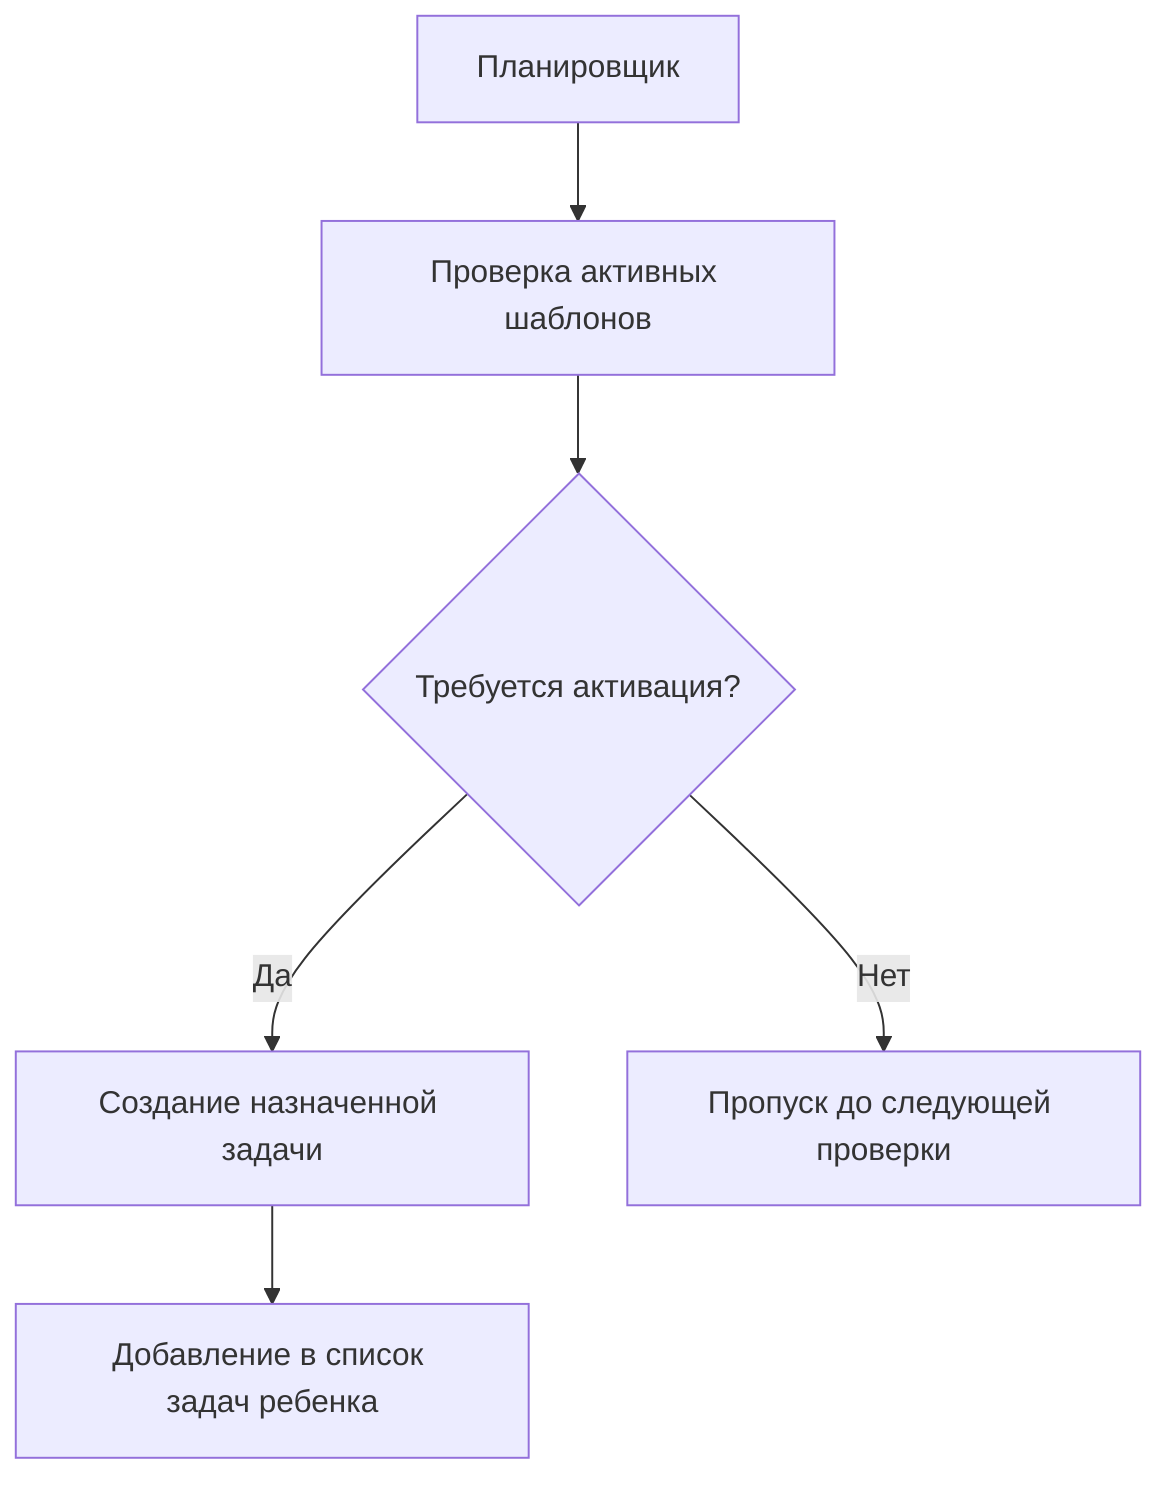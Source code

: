 flowchart TD
    A1[Планировщик] --> A2[Проверка активных шаблонов]
    A2 --> A3{Требуется активация?}
    A3 -->|Да| A4[Создание назначенной задачи]
    A4 --> A5[Добавление в список задач ребенка]
    A3 -->|Нет| A6[Пропуск до следующей проверки]